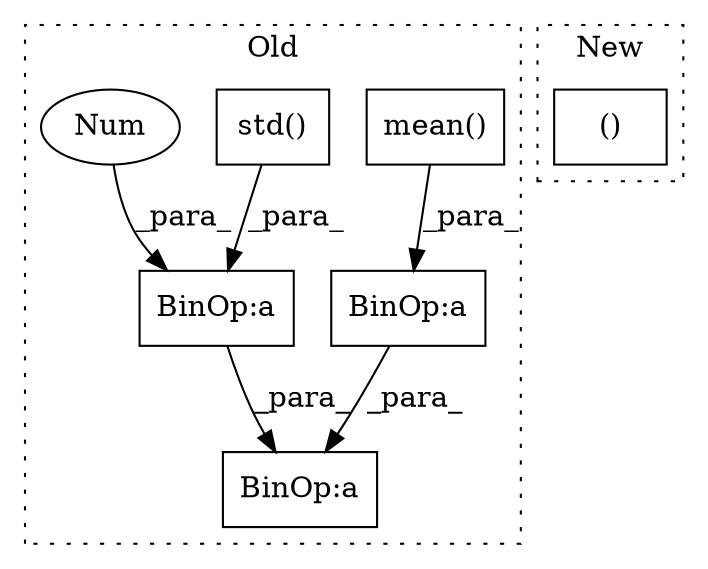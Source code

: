 digraph G {
subgraph cluster0 {
1 [label="std()" a="75" s="2284" l="11" shape="box"];
3 [label="BinOp:a" a="82" s="2280" l="3" shape="box"];
4 [label="BinOp:a" a="82" s="2264" l="3" shape="box"];
5 [label="mean()" a="75" s="2267" l="12" shape="box"];
6 [label="BinOp:a" a="82" s="2295" l="3" shape="box"];
7 [label="Num" a="76" s="2298" l="5" shape="ellipse"];
label = "Old";
style="dotted";
}
subgraph cluster1 {
2 [label="()" a="54" s="2181" l="14" shape="box"];
label = "New";
style="dotted";
}
1 -> 6 [label="_para_"];
4 -> 3 [label="_para_"];
5 -> 4 [label="_para_"];
6 -> 3 [label="_para_"];
7 -> 6 [label="_para_"];
}